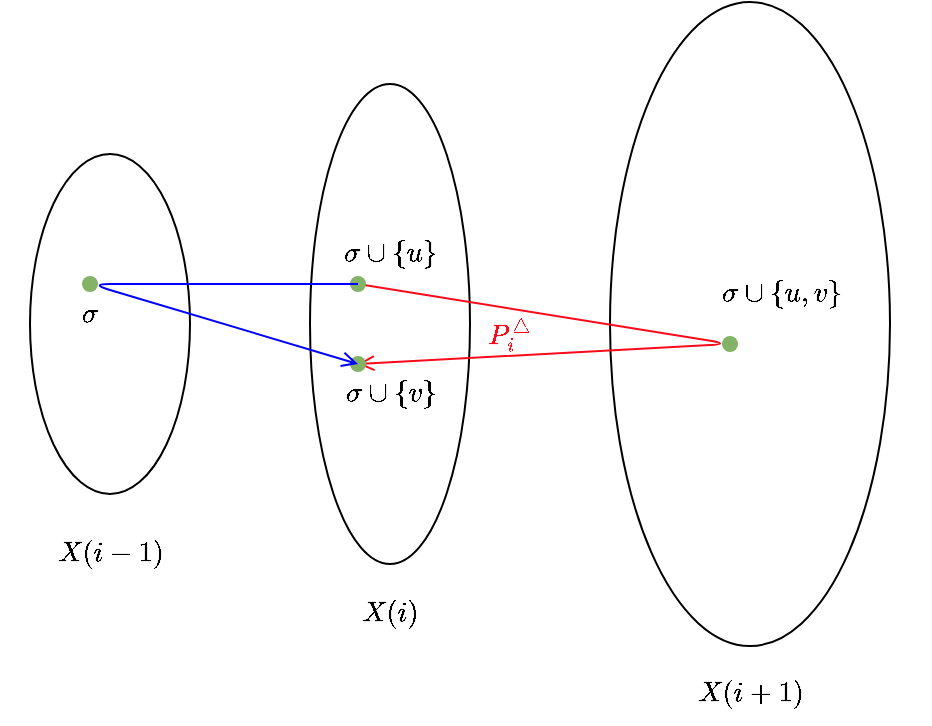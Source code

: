 <mxfile>
    <diagram name="ページ1" id="B2qhHMYb-tO9-_7keUux">
        <mxGraphModel dx="502" dy="285" grid="1" gridSize="10" guides="1" tooltips="1" connect="1" arrows="1" fold="1" page="1" pageScale="1" pageWidth="827" pageHeight="1169" math="1" shadow="0">
            <root>
                <mxCell id="0"/>
                <mxCell id="1" parent="0"/>
                <mxCell id="_dxr5dThFDfxwBGhigoL-6" value="" style="ellipse;whiteSpace=wrap;html=1;" parent="1" vertex="1">
                    <mxGeometry x="260" y="115" width="80" height="170" as="geometry"/>
                </mxCell>
                <mxCell id="_dxr5dThFDfxwBGhigoL-7" value="$$X(i-1)$$" style="text;html=1;align=center;verticalAlign=middle;resizable=0;points=[];autosize=1;strokeColor=none;fillColor=none;" parent="1" vertex="1">
                    <mxGeometry x="260" y="300" width="80" height="30" as="geometry"/>
                </mxCell>
                <mxCell id="_dxr5dThFDfxwBGhigoL-8" value="" style="ellipse;whiteSpace=wrap;html=1;movable=0;resizable=0;rotatable=0;deletable=0;editable=0;connectable=0;" parent="1" vertex="1">
                    <mxGeometry x="550" y="39" width="140" height="322" as="geometry"/>
                </mxCell>
                <mxCell id="_dxr5dThFDfxwBGhigoL-10" value="$$X(i+1)$$" style="text;html=1;align=center;verticalAlign=middle;resizable=0;points=[];autosize=1;strokeColor=none;fillColor=none;" parent="1" vertex="1">
                    <mxGeometry x="580" y="370" width="80" height="30" as="geometry"/>
                </mxCell>
                <mxCell id="_dxr5dThFDfxwBGhigoL-11" value="" style="ellipse;whiteSpace=wrap;html=1;" parent="1" vertex="1">
                    <mxGeometry x="400" y="80" width="80" height="240" as="geometry"/>
                </mxCell>
                <mxCell id="_dxr5dThFDfxwBGhigoL-12" value="$$X(i)$$" style="text;html=1;align=center;verticalAlign=middle;resizable=0;points=[];autosize=1;strokeColor=none;fillColor=none;" parent="1" vertex="1">
                    <mxGeometry x="405" y="330" width="70" height="30" as="geometry"/>
                </mxCell>
                <mxCell id="3" value="$$\sigma$$" style="text;html=1;align=center;verticalAlign=middle;resizable=0;points=[];autosize=1;strokeColor=none;fillColor=none;" parent="1" vertex="1">
                    <mxGeometry x="245" y="180" width="90" height="30" as="geometry"/>
                </mxCell>
                <mxCell id="5" value="" style="endArrow=none;html=1;" parent="1" edge="1">
                    <mxGeometry width="50" height="50" relative="1" as="geometry">
                        <mxPoint x="290" y="180" as="sourcePoint"/>
                        <mxPoint x="290" y="180" as="targetPoint"/>
                    </mxGeometry>
                </mxCell>
                <mxCell id="2" value="" style="shape=waypoint;sketch=0;size=6;pointerEvents=1;points=[];fillColor=#d5e8d4;resizable=0;rotatable=0;perimeter=centerPerimeter;snapToPoint=1;strokeColor=#82b366;strokeWidth=2;" parent="1" vertex="1">
                    <mxGeometry x="280" y="170" width="20" height="20" as="geometry"/>
                </mxCell>
                <mxCell id="11" value="$$\sigma \cup \{u\}$$" style="text;html=1;align=center;verticalAlign=middle;resizable=0;points=[];autosize=1;strokeColor=none;fillColor=none;" parent="1" vertex="1">
                    <mxGeometry x="370" y="150" width="140" height="30" as="geometry"/>
                </mxCell>
                <mxCell id="12" value="$$\sigma \cup \{u,v\}$$" style="text;html=1;align=center;verticalAlign=middle;resizable=0;points=[];autosize=1;strokeColor=none;fillColor=none;" parent="1" vertex="1">
                    <mxGeometry x="560" y="170" width="150" height="30" as="geometry"/>
                </mxCell>
                <mxCell id="13" value="$$\sigma \cup \{v\}$$" style="text;html=1;align=center;verticalAlign=middle;resizable=0;points=[];autosize=1;strokeColor=none;fillColor=none;" parent="1" vertex="1">
                    <mxGeometry x="370" y="220" width="140" height="30" as="geometry"/>
                </mxCell>
                <mxCell id="16" value="" style="endArrow=none;html=1;exitX=0.717;exitY=0.492;exitDx=0;exitDy=0;exitPerimeter=0;startArrow=open;startFill=0;fillColor=#f8cecc;strokeColor=#FA0A1A;" parent="1" source="15" target="14" edge="1">
                    <mxGeometry width="50" height="50" relative="1" as="geometry">
                        <mxPoint x="400" y="280" as="sourcePoint"/>
                        <mxPoint x="450" y="230" as="targetPoint"/>
                        <Array as="points">
                            <mxPoint x="610" y="210"/>
                        </Array>
                    </mxGeometry>
                </mxCell>
                <mxCell id="14" value="" style="shape=waypoint;sketch=0;size=6;pointerEvents=1;points=[];fillColor=#d5e8d4;resizable=0;rotatable=0;perimeter=centerPerimeter;snapToPoint=1;strokeWidth=2;strokeColor=#82b366;" parent="1" vertex="1">
                    <mxGeometry x="414" y="170" width="20" height="20" as="geometry"/>
                </mxCell>
                <mxCell id="15" value="" style="shape=waypoint;sketch=0;size=6;pointerEvents=1;points=[];fillColor=#d5e8d4;resizable=0;rotatable=0;perimeter=centerPerimeter;snapToPoint=1;strokeWidth=2;strokeColor=#82b366;" parent="1" vertex="1">
                    <mxGeometry x="414" y="210" width="20" height="20" as="geometry"/>
                </mxCell>
                <mxCell id="17" value="" style="shape=waypoint;sketch=0;size=6;pointerEvents=1;points=[];fillColor=#d5e8d4;resizable=0;rotatable=0;perimeter=centerPerimeter;snapToPoint=1;strokeWidth=2;strokeColor=#82b366;" vertex="1" parent="1">
                    <mxGeometry x="600" y="200" width="20" height="20" as="geometry"/>
                </mxCell>
                <mxCell id="19" value="" style="endArrow=none;html=1;exitX=0.411;exitY=0.553;exitDx=0;exitDy=0;exitPerimeter=0;startArrow=open;startFill=0;fillColor=#dae8fc;strokeColor=#0000FF;entryX=0.305;entryY=0.605;entryDx=0;entryDy=0;entryPerimeter=0;" edge="1" parent="1" source="15" target="14">
                    <mxGeometry width="50" height="50" relative="1" as="geometry">
                        <mxPoint x="434" y="230" as="sourcePoint"/>
                        <mxPoint x="434" y="190" as="targetPoint"/>
                        <Array as="points">
                            <mxPoint x="290" y="180"/>
                        </Array>
                    </mxGeometry>
                </mxCell>
                <mxCell id="20" value="$$P^{\triangle}_i$$" style="text;html=1;align=center;verticalAlign=middle;resizable=0;points=[];autosize=1;strokeColor=none;fillColor=none;fontColor=#FA0A1A;" vertex="1" parent="1">
                    <mxGeometry x="439" y="190" width="120" height="30" as="geometry"/>
                </mxCell>
            </root>
        </mxGraphModel>
    </diagram>
</mxfile>